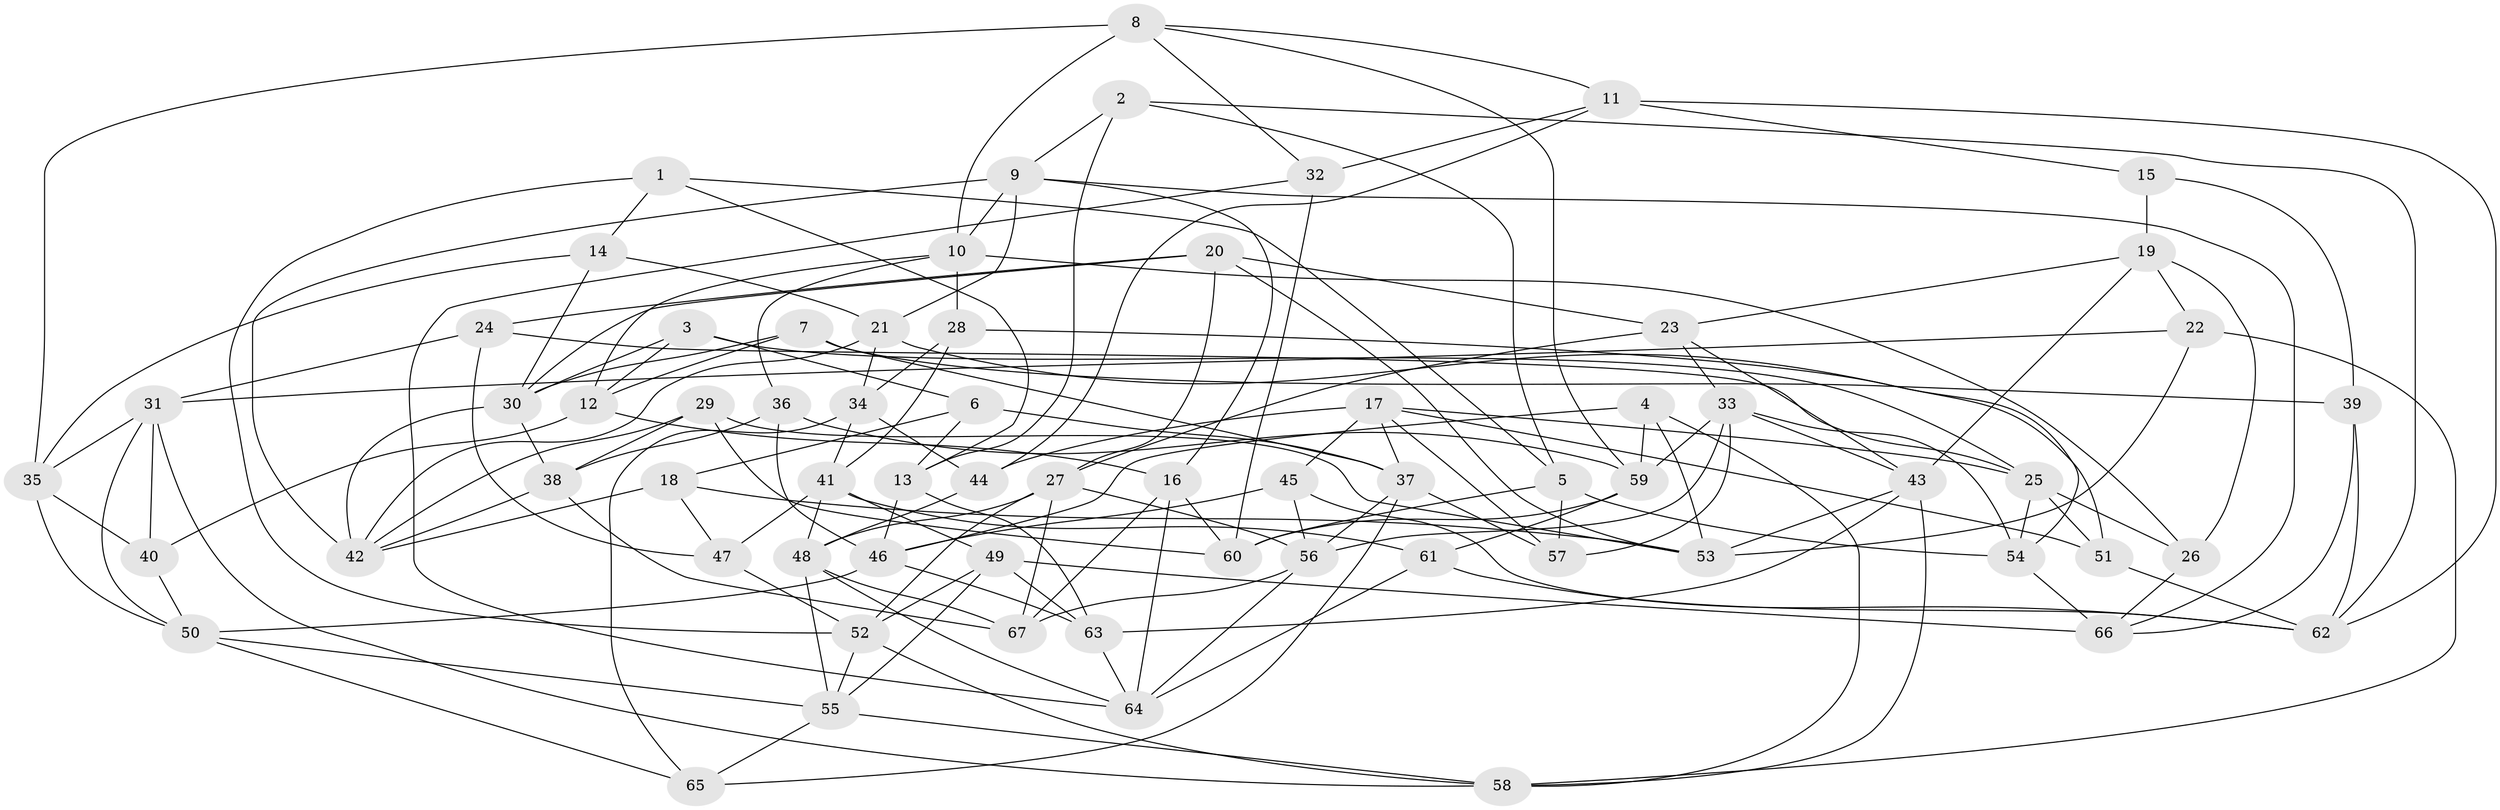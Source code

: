// original degree distribution, {4: 1.0}
// Generated by graph-tools (version 1.1) at 2025/38/03/04/25 23:38:13]
// undirected, 67 vertices, 166 edges
graph export_dot {
  node [color=gray90,style=filled];
  1;
  2;
  3;
  4;
  5;
  6;
  7;
  8;
  9;
  10;
  11;
  12;
  13;
  14;
  15;
  16;
  17;
  18;
  19;
  20;
  21;
  22;
  23;
  24;
  25;
  26;
  27;
  28;
  29;
  30;
  31;
  32;
  33;
  34;
  35;
  36;
  37;
  38;
  39;
  40;
  41;
  42;
  43;
  44;
  45;
  46;
  47;
  48;
  49;
  50;
  51;
  52;
  53;
  54;
  55;
  56;
  57;
  58;
  59;
  60;
  61;
  62;
  63;
  64;
  65;
  66;
  67;
  1 -- 5 [weight=1.0];
  1 -- 13 [weight=1.0];
  1 -- 14 [weight=1.0];
  1 -- 52 [weight=1.0];
  2 -- 5 [weight=1.0];
  2 -- 9 [weight=1.0];
  2 -- 13 [weight=1.0];
  2 -- 62 [weight=1.0];
  3 -- 6 [weight=1.0];
  3 -- 12 [weight=1.0];
  3 -- 25 [weight=1.0];
  3 -- 30 [weight=1.0];
  4 -- 46 [weight=1.0];
  4 -- 53 [weight=1.0];
  4 -- 58 [weight=1.0];
  4 -- 59 [weight=1.0];
  5 -- 54 [weight=2.0];
  5 -- 57 [weight=1.0];
  5 -- 60 [weight=1.0];
  6 -- 13 [weight=1.0];
  6 -- 18 [weight=1.0];
  6 -- 37 [weight=1.0];
  7 -- 12 [weight=1.0];
  7 -- 30 [weight=1.0];
  7 -- 37 [weight=1.0];
  7 -- 39 [weight=1.0];
  8 -- 10 [weight=1.0];
  8 -- 11 [weight=1.0];
  8 -- 32 [weight=1.0];
  8 -- 35 [weight=2.0];
  8 -- 59 [weight=1.0];
  9 -- 10 [weight=1.0];
  9 -- 16 [weight=1.0];
  9 -- 21 [weight=1.0];
  9 -- 42 [weight=1.0];
  9 -- 66 [weight=1.0];
  10 -- 12 [weight=1.0];
  10 -- 26 [weight=1.0];
  10 -- 28 [weight=1.0];
  10 -- 36 [weight=1.0];
  11 -- 15 [weight=1.0];
  11 -- 32 [weight=2.0];
  11 -- 44 [weight=1.0];
  11 -- 62 [weight=1.0];
  12 -- 16 [weight=2.0];
  12 -- 40 [weight=1.0];
  13 -- 46 [weight=1.0];
  13 -- 63 [weight=2.0];
  14 -- 21 [weight=1.0];
  14 -- 30 [weight=1.0];
  14 -- 35 [weight=1.0];
  15 -- 19 [weight=2.0];
  15 -- 39 [weight=1.0];
  16 -- 60 [weight=1.0];
  16 -- 64 [weight=1.0];
  16 -- 67 [weight=1.0];
  17 -- 25 [weight=1.0];
  17 -- 37 [weight=1.0];
  17 -- 44 [weight=1.0];
  17 -- 45 [weight=1.0];
  17 -- 51 [weight=1.0];
  17 -- 57 [weight=1.0];
  18 -- 42 [weight=1.0];
  18 -- 47 [weight=1.0];
  18 -- 53 [weight=1.0];
  19 -- 22 [weight=1.0];
  19 -- 23 [weight=1.0];
  19 -- 26 [weight=1.0];
  19 -- 43 [weight=1.0];
  20 -- 23 [weight=2.0];
  20 -- 24 [weight=1.0];
  20 -- 27 [weight=1.0];
  20 -- 30 [weight=1.0];
  20 -- 53 [weight=1.0];
  21 -- 34 [weight=2.0];
  21 -- 42 [weight=1.0];
  21 -- 51 [weight=1.0];
  22 -- 31 [weight=1.0];
  22 -- 53 [weight=1.0];
  22 -- 58 [weight=1.0];
  23 -- 27 [weight=1.0];
  23 -- 33 [weight=1.0];
  23 -- 43 [weight=1.0];
  24 -- 25 [weight=1.0];
  24 -- 31 [weight=1.0];
  24 -- 47 [weight=1.0];
  25 -- 26 [weight=1.0];
  25 -- 51 [weight=1.0];
  25 -- 54 [weight=1.0];
  26 -- 66 [weight=1.0];
  27 -- 48 [weight=1.0];
  27 -- 52 [weight=1.0];
  27 -- 56 [weight=1.0];
  27 -- 67 [weight=1.0];
  28 -- 34 [weight=1.0];
  28 -- 41 [weight=1.0];
  28 -- 54 [weight=1.0];
  29 -- 38 [weight=1.0];
  29 -- 42 [weight=1.0];
  29 -- 53 [weight=1.0];
  29 -- 60 [weight=1.0];
  30 -- 38 [weight=1.0];
  30 -- 42 [weight=1.0];
  31 -- 35 [weight=1.0];
  31 -- 40 [weight=1.0];
  31 -- 50 [weight=1.0];
  31 -- 58 [weight=1.0];
  32 -- 60 [weight=2.0];
  32 -- 64 [weight=1.0];
  33 -- 43 [weight=1.0];
  33 -- 54 [weight=1.0];
  33 -- 56 [weight=1.0];
  33 -- 57 [weight=1.0];
  33 -- 59 [weight=1.0];
  34 -- 41 [weight=1.0];
  34 -- 44 [weight=1.0];
  34 -- 65 [weight=1.0];
  35 -- 40 [weight=1.0];
  35 -- 50 [weight=1.0];
  36 -- 38 [weight=1.0];
  36 -- 46 [weight=1.0];
  36 -- 59 [weight=1.0];
  37 -- 56 [weight=1.0];
  37 -- 57 [weight=1.0];
  37 -- 65 [weight=1.0];
  38 -- 42 [weight=1.0];
  38 -- 67 [weight=2.0];
  39 -- 62 [weight=1.0];
  39 -- 66 [weight=1.0];
  40 -- 50 [weight=1.0];
  41 -- 47 [weight=1.0];
  41 -- 48 [weight=1.0];
  41 -- 49 [weight=1.0];
  41 -- 61 [weight=1.0];
  43 -- 53 [weight=1.0];
  43 -- 58 [weight=1.0];
  43 -- 63 [weight=1.0];
  44 -- 48 [weight=1.0];
  45 -- 46 [weight=1.0];
  45 -- 56 [weight=1.0];
  45 -- 62 [weight=1.0];
  46 -- 50 [weight=1.0];
  46 -- 63 [weight=1.0];
  47 -- 52 [weight=1.0];
  48 -- 55 [weight=1.0];
  48 -- 64 [weight=1.0];
  48 -- 67 [weight=1.0];
  49 -- 52 [weight=1.0];
  49 -- 55 [weight=1.0];
  49 -- 63 [weight=1.0];
  49 -- 66 [weight=2.0];
  50 -- 55 [weight=1.0];
  50 -- 65 [weight=1.0];
  51 -- 62 [weight=1.0];
  52 -- 55 [weight=1.0];
  52 -- 58 [weight=1.0];
  54 -- 66 [weight=1.0];
  55 -- 58 [weight=1.0];
  55 -- 65 [weight=1.0];
  56 -- 64 [weight=1.0];
  56 -- 67 [weight=1.0];
  59 -- 60 [weight=1.0];
  59 -- 61 [weight=1.0];
  61 -- 62 [weight=1.0];
  61 -- 64 [weight=1.0];
  63 -- 64 [weight=1.0];
}

